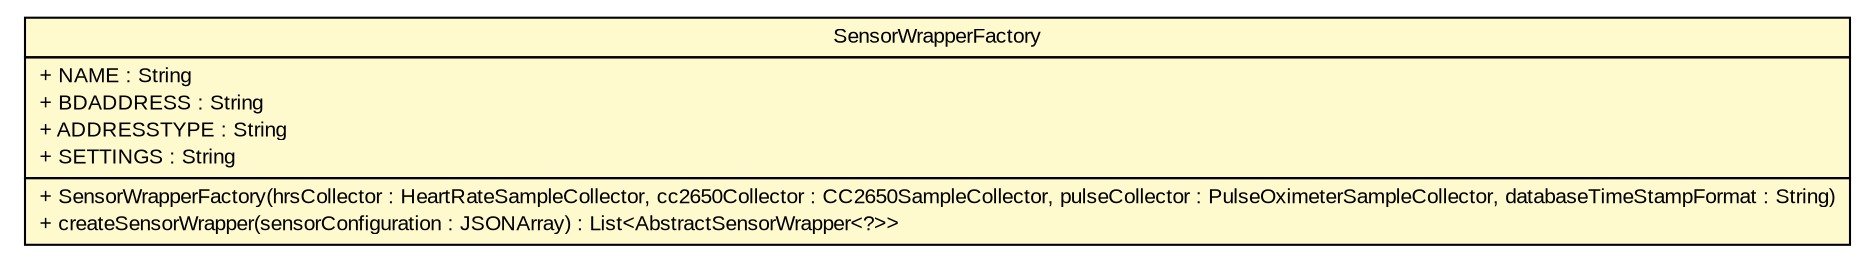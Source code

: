 #!/usr/local/bin/dot
#
# Class diagram 
# Generated by UMLGraph version R5_6 (http://www.umlgraph.org/)
#

digraph G {
	edge [fontname="arial",fontsize=10,labelfontname="arial",labelfontsize=10];
	node [fontname="arial",fontsize=10,shape=plaintext];
	nodesep=0.25;
	ranksep=0.5;
	// de.fhg.fit.biomos.sensorplatform.control.SensorWrapperFactory
	c5595 [label=<<table title="de.fhg.fit.biomos.sensorplatform.control.SensorWrapperFactory" border="0" cellborder="1" cellspacing="0" cellpadding="2" port="p" bgcolor="lemonChiffon" href="./SensorWrapperFactory.html">
		<tr><td><table border="0" cellspacing="0" cellpadding="1">
<tr><td align="center" balign="center"> SensorWrapperFactory </td></tr>
		</table></td></tr>
		<tr><td><table border="0" cellspacing="0" cellpadding="1">
<tr><td align="left" balign="left"> + NAME : String </td></tr>
<tr><td align="left" balign="left"> + BDADDRESS : String </td></tr>
<tr><td align="left" balign="left"> + ADDRESSTYPE : String </td></tr>
<tr><td align="left" balign="left"> + SETTINGS : String </td></tr>
		</table></td></tr>
		<tr><td><table border="0" cellspacing="0" cellpadding="1">
<tr><td align="left" balign="left"> + SensorWrapperFactory(hrsCollector : HeartRateSampleCollector, cc2650Collector : CC2650SampleCollector, pulseCollector : PulseOximeterSampleCollector, databaseTimeStampFormat : String) </td></tr>
<tr><td align="left" balign="left"> + createSensorWrapper(sensorConfiguration : JSONArray) : List&lt;AbstractSensorWrapper&lt;?&gt;&gt; </td></tr>
		</table></td></tr>
		</table>>, URL="./SensorWrapperFactory.html", fontname="arial", fontcolor="black", fontsize=10.0];
}

